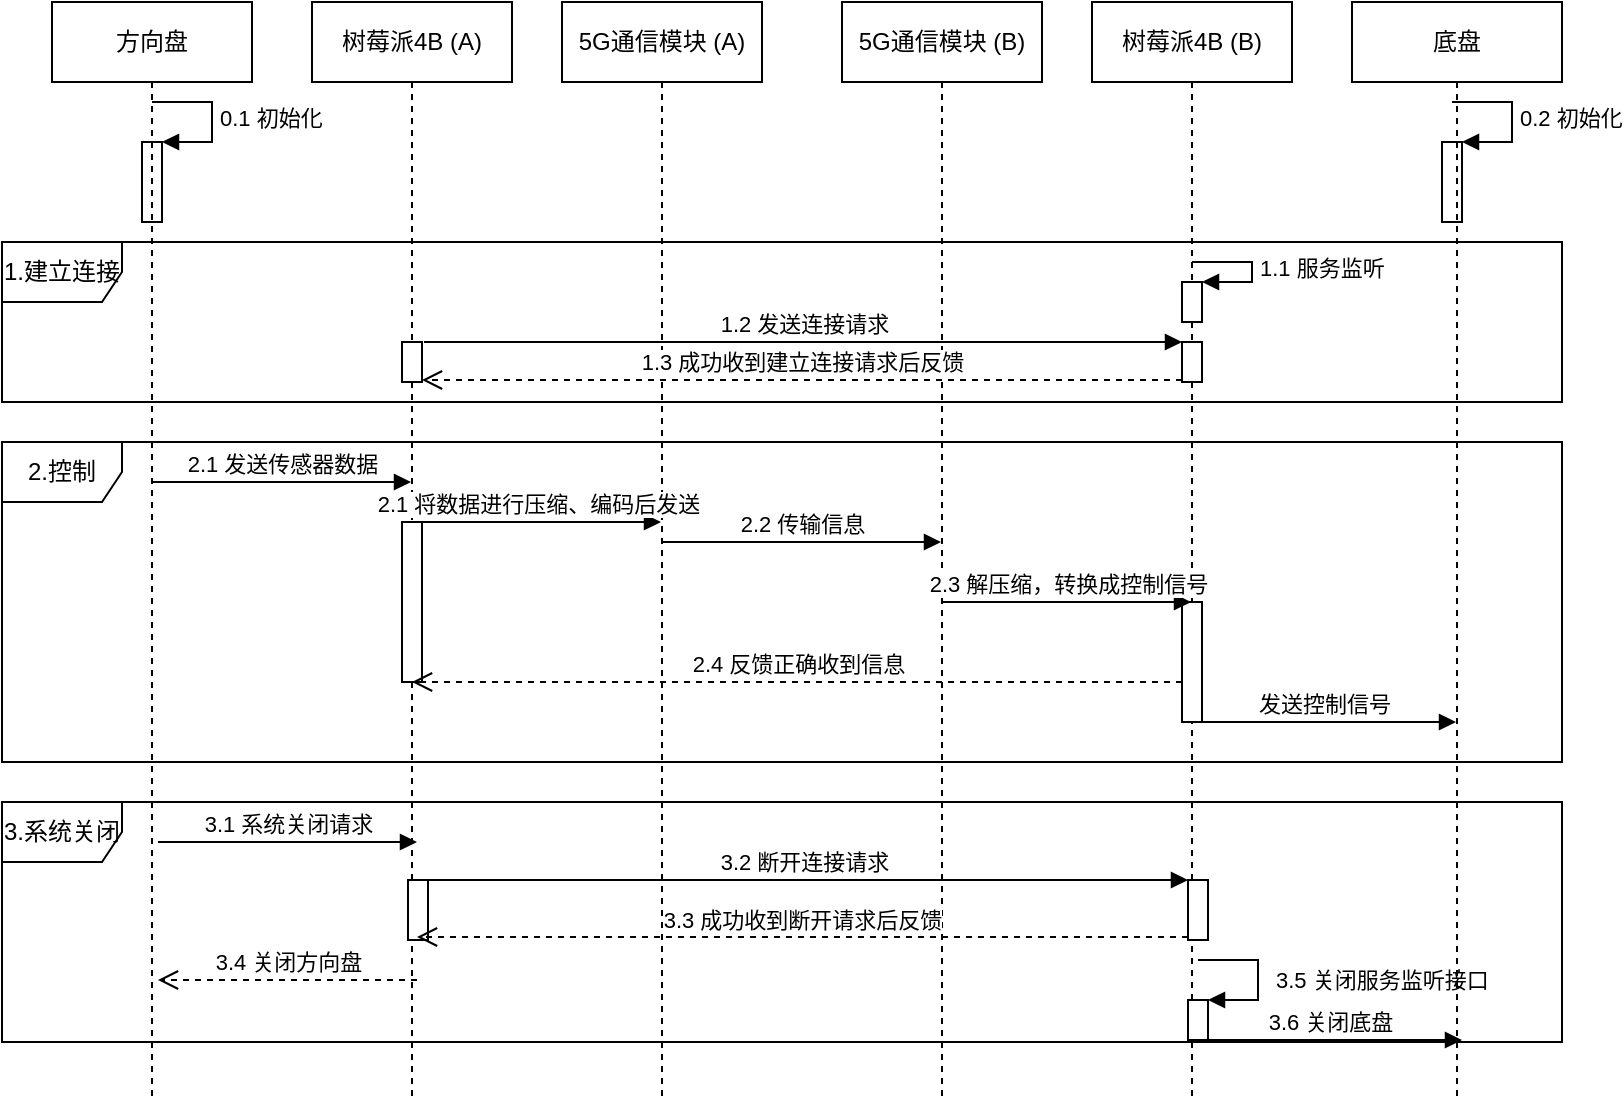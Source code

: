 <mxfile version="20.0.2" type="github">
  <diagram name="Page-1" id="13e1069c-82ec-6db2-03f1-153e76fe0fe0">
    <mxGraphModel dx="1420" dy="776" grid="1" gridSize="10" guides="1" tooltips="1" connect="1" arrows="1" fold="1" page="1" pageScale="1" pageWidth="1100" pageHeight="850" background="none" math="0" shadow="0">
      <root>
        <mxCell id="0" />
        <mxCell id="1" parent="0" />
        <mxCell id="hThwFxMV4LBkJ5msMD8z-26" value="" style="html=1;points=[];perimeter=orthogonalPerimeter;" vertex="1" parent="1">
          <mxGeometry x="210" y="150" width="10" height="40" as="geometry" />
        </mxCell>
        <mxCell id="hThwFxMV4LBkJ5msMD8z-27" value="0.1 初始化" style="edgeStyle=orthogonalEdgeStyle;html=1;align=left;spacingLeft=2;endArrow=block;rounded=0;entryX=1;entryY=0;" edge="1" target="hThwFxMV4LBkJ5msMD8z-26" parent="1">
          <mxGeometry relative="1" as="geometry">
            <mxPoint x="215" y="130" as="sourcePoint" />
            <Array as="points">
              <mxPoint x="245" y="130" />
            </Array>
          </mxGeometry>
        </mxCell>
        <mxCell id="hThwFxMV4LBkJ5msMD8z-28" value="" style="html=1;points=[];perimeter=orthogonalPerimeter;" vertex="1" parent="1">
          <mxGeometry x="860" y="150" width="10" height="40" as="geometry" />
        </mxCell>
        <mxCell id="hThwFxMV4LBkJ5msMD8z-29" value="0.2 初始化" style="edgeStyle=orthogonalEdgeStyle;html=1;align=left;spacingLeft=2;endArrow=block;rounded=0;entryX=1;entryY=0;" edge="1" parent="1" target="hThwFxMV4LBkJ5msMD8z-28">
          <mxGeometry relative="1" as="geometry">
            <mxPoint x="865" y="130" as="sourcePoint" />
            <Array as="points">
              <mxPoint x="895" y="130" />
            </Array>
          </mxGeometry>
        </mxCell>
        <mxCell id="hThwFxMV4LBkJ5msMD8z-44" value="方向盘" style="shape=umlLifeline;perimeter=lifelinePerimeter;whiteSpace=wrap;html=1;container=1;collapsible=0;recursiveResize=0;outlineConnect=0;" vertex="1" parent="1">
          <mxGeometry x="165" y="80" width="100" height="550" as="geometry" />
        </mxCell>
        <mxCell id="hThwFxMV4LBkJ5msMD8z-47" value="树莓派4B (A)" style="shape=umlLifeline;perimeter=lifelinePerimeter;whiteSpace=wrap;html=1;container=1;collapsible=0;recursiveResize=0;outlineConnect=0;" vertex="1" parent="1">
          <mxGeometry x="295" y="80" width="100" height="550" as="geometry" />
        </mxCell>
        <mxCell id="hThwFxMV4LBkJ5msMD8z-61" value="" style="html=1;points=[];perimeter=orthogonalPerimeter;" vertex="1" parent="hThwFxMV4LBkJ5msMD8z-47">
          <mxGeometry x="45" y="260" width="10" height="80" as="geometry" />
        </mxCell>
        <mxCell id="hThwFxMV4LBkJ5msMD8z-77" value="" style="html=1;points=[];perimeter=orthogonalPerimeter;" vertex="1" parent="hThwFxMV4LBkJ5msMD8z-47">
          <mxGeometry x="48" y="439" width="10" height="30" as="geometry" />
        </mxCell>
        <mxCell id="hThwFxMV4LBkJ5msMD8z-49" value="5G通信模块 (A)" style="shape=umlLifeline;perimeter=lifelinePerimeter;whiteSpace=wrap;html=1;container=1;collapsible=0;recursiveResize=0;outlineConnect=0;" vertex="1" parent="1">
          <mxGeometry x="420" y="80" width="100" height="550" as="geometry" />
        </mxCell>
        <mxCell id="hThwFxMV4LBkJ5msMD8z-51" value="5G通信模块 (B)" style="shape=umlLifeline;perimeter=lifelinePerimeter;whiteSpace=wrap;html=1;container=1;collapsible=0;recursiveResize=0;outlineConnect=0;" vertex="1" parent="1">
          <mxGeometry x="560" y="80" width="100" height="550" as="geometry" />
        </mxCell>
        <mxCell id="hThwFxMV4LBkJ5msMD8z-53" value="树莓派4B (B)" style="shape=umlLifeline;perimeter=lifelinePerimeter;whiteSpace=wrap;html=1;container=1;collapsible=0;recursiveResize=0;outlineConnect=0;" vertex="1" parent="1">
          <mxGeometry x="685" y="80" width="100" height="550" as="geometry" />
        </mxCell>
        <mxCell id="hThwFxMV4LBkJ5msMD8z-62" value="" style="html=1;points=[];perimeter=orthogonalPerimeter;" vertex="1" parent="hThwFxMV4LBkJ5msMD8z-53">
          <mxGeometry x="45" y="300" width="10" height="60" as="geometry" />
        </mxCell>
        <mxCell id="hThwFxMV4LBkJ5msMD8z-74" value="" style="html=1;points=[];perimeter=orthogonalPerimeter;" vertex="1" parent="hThwFxMV4LBkJ5msMD8z-53">
          <mxGeometry x="48" y="439" width="10" height="30" as="geometry" />
        </mxCell>
        <mxCell id="hThwFxMV4LBkJ5msMD8z-83" value="" style="html=1;points=[];perimeter=orthogonalPerimeter;" vertex="1" parent="hThwFxMV4LBkJ5msMD8z-53">
          <mxGeometry x="48" y="499" width="10" height="20" as="geometry" />
        </mxCell>
        <mxCell id="hThwFxMV4LBkJ5msMD8z-84" value="3.5 关闭服务监听接口" style="edgeStyle=orthogonalEdgeStyle;html=1;align=left;spacingLeft=2;endArrow=block;rounded=0;entryX=1;entryY=0;" edge="1" target="hThwFxMV4LBkJ5msMD8z-83" parent="hThwFxMV4LBkJ5msMD8z-53">
          <mxGeometry x="0.067" y="5" relative="1" as="geometry">
            <mxPoint x="53" y="479" as="sourcePoint" />
            <Array as="points">
              <mxPoint x="83" y="479" />
            </Array>
            <mxPoint as="offset" />
          </mxGeometry>
        </mxCell>
        <mxCell id="hThwFxMV4LBkJ5msMD8z-55" value="底盘" style="shape=umlLifeline;perimeter=lifelinePerimeter;whiteSpace=wrap;html=1;container=1;collapsible=0;recursiveResize=0;outlineConnect=0;" vertex="1" parent="1">
          <mxGeometry x="815" y="80" width="105" height="550" as="geometry" />
        </mxCell>
        <mxCell id="hThwFxMV4LBkJ5msMD8z-30" value="1.建立连接" style="shape=umlFrame;whiteSpace=wrap;html=1;" vertex="1" parent="hThwFxMV4LBkJ5msMD8z-55">
          <mxGeometry x="-675" y="120" width="780" height="80" as="geometry" />
        </mxCell>
        <mxCell id="hThwFxMV4LBkJ5msMD8z-32" value="" style="html=1;points=[];perimeter=orthogonalPerimeter;" vertex="1" parent="hThwFxMV4LBkJ5msMD8z-55">
          <mxGeometry x="-85" y="140" width="10" height="20" as="geometry" />
        </mxCell>
        <mxCell id="hThwFxMV4LBkJ5msMD8z-33" value="1.1 服务监听" style="edgeStyle=orthogonalEdgeStyle;html=1;align=left;spacingLeft=2;endArrow=block;rounded=0;entryX=1;entryY=0;" edge="1" parent="hThwFxMV4LBkJ5msMD8z-55" target="hThwFxMV4LBkJ5msMD8z-32">
          <mxGeometry relative="1" as="geometry">
            <mxPoint x="-80" y="130" as="sourcePoint" />
            <Array as="points">
              <mxPoint x="-50" y="130" />
            </Array>
          </mxGeometry>
        </mxCell>
        <mxCell id="hThwFxMV4LBkJ5msMD8z-34" value="" style="html=1;points=[];perimeter=orthogonalPerimeter;" vertex="1" parent="hThwFxMV4LBkJ5msMD8z-55">
          <mxGeometry x="-85" y="170" width="10" height="20" as="geometry" />
        </mxCell>
        <mxCell id="hThwFxMV4LBkJ5msMD8z-35" value="1.2 发送连接请求" style="html=1;verticalAlign=bottom;endArrow=block;entryX=0;entryY=0;rounded=0;exitX=1.1;exitY=0;exitDx=0;exitDy=0;exitPerimeter=0;" edge="1" target="hThwFxMV4LBkJ5msMD8z-34" parent="hThwFxMV4LBkJ5msMD8z-55" source="hThwFxMV4LBkJ5msMD8z-37">
          <mxGeometry relative="1" as="geometry">
            <mxPoint x="-155" y="170" as="sourcePoint" />
          </mxGeometry>
        </mxCell>
        <mxCell id="hThwFxMV4LBkJ5msMD8z-36" value="1.3 成功收到建立连接请求后反馈" style="html=1;verticalAlign=bottom;endArrow=open;dashed=1;endSize=8;exitX=0;exitY=0.95;rounded=0;" edge="1" source="hThwFxMV4LBkJ5msMD8z-34" parent="hThwFxMV4LBkJ5msMD8z-55" target="hThwFxMV4LBkJ5msMD8z-37">
          <mxGeometry relative="1" as="geometry">
            <mxPoint x="-155" y="246" as="targetPoint" />
          </mxGeometry>
        </mxCell>
        <mxCell id="hThwFxMV4LBkJ5msMD8z-37" value="" style="html=1;points=[];perimeter=orthogonalPerimeter;" vertex="1" parent="hThwFxMV4LBkJ5msMD8z-55">
          <mxGeometry x="-475" y="170" width="10" height="20" as="geometry" />
        </mxCell>
        <mxCell id="hThwFxMV4LBkJ5msMD8z-57" value="2.1 发送传感器数据" style="html=1;verticalAlign=bottom;endArrow=block;rounded=0;" edge="1" parent="1" source="hThwFxMV4LBkJ5msMD8z-44" target="hThwFxMV4LBkJ5msMD8z-47">
          <mxGeometry width="80" relative="1" as="geometry">
            <mxPoint x="510" y="300" as="sourcePoint" />
            <mxPoint x="590" y="300" as="targetPoint" />
            <Array as="points">
              <mxPoint x="320" y="320" />
            </Array>
          </mxGeometry>
        </mxCell>
        <mxCell id="hThwFxMV4LBkJ5msMD8z-58" value="2.1 将数据进行压缩、编码后发送" style="html=1;verticalAlign=bottom;endArrow=block;rounded=0;" edge="1" parent="1" source="hThwFxMV4LBkJ5msMD8z-47" target="hThwFxMV4LBkJ5msMD8z-49">
          <mxGeometry width="80" relative="1" as="geometry">
            <mxPoint x="510" y="300" as="sourcePoint" />
            <mxPoint x="590" y="300" as="targetPoint" />
            <Array as="points">
              <mxPoint x="400" y="340" />
            </Array>
          </mxGeometry>
        </mxCell>
        <mxCell id="hThwFxMV4LBkJ5msMD8z-59" value="2.2 传输信息" style="html=1;verticalAlign=bottom;endArrow=block;rounded=0;" edge="1" parent="1" source="hThwFxMV4LBkJ5msMD8z-49" target="hThwFxMV4LBkJ5msMD8z-51">
          <mxGeometry width="80" relative="1" as="geometry">
            <mxPoint x="354.5" y="350" as="sourcePoint" />
            <mxPoint x="479.5" y="350" as="targetPoint" />
            <Array as="points">
              <mxPoint x="500" y="350" />
            </Array>
          </mxGeometry>
        </mxCell>
        <mxCell id="hThwFxMV4LBkJ5msMD8z-60" value="2.3 解压缩，转换成控制信号" style="html=1;verticalAlign=bottom;endArrow=block;rounded=0;" edge="1" parent="1" source="hThwFxMV4LBkJ5msMD8z-51" target="hThwFxMV4LBkJ5msMD8z-53">
          <mxGeometry width="80" relative="1" as="geometry">
            <mxPoint x="610" y="360" as="sourcePoint" />
            <mxPoint x="730" y="360" as="targetPoint" />
            <Array as="points">
              <mxPoint x="620" y="380" />
              <mxPoint x="660" y="380" />
            </Array>
          </mxGeometry>
        </mxCell>
        <mxCell id="hThwFxMV4LBkJ5msMD8z-63" value="2.4 反馈正确收到信息" style="html=1;verticalAlign=bottom;endArrow=open;dashed=1;endSize=8;rounded=0;" edge="1" parent="1" target="hThwFxMV4LBkJ5msMD8z-47">
          <mxGeometry relative="1" as="geometry">
            <mxPoint x="730" y="420" as="sourcePoint" />
            <mxPoint x="510" y="300" as="targetPoint" />
            <Array as="points">
              <mxPoint x="350" y="420" />
            </Array>
          </mxGeometry>
        </mxCell>
        <mxCell id="hThwFxMV4LBkJ5msMD8z-64" value="发送控制信号" style="html=1;verticalAlign=bottom;endArrow=block;rounded=0;" edge="1" parent="1" target="hThwFxMV4LBkJ5msMD8z-55">
          <mxGeometry width="80" relative="1" as="geometry">
            <mxPoint x="735" y="440" as="sourcePoint" />
            <mxPoint x="815" y="440" as="targetPoint" />
          </mxGeometry>
        </mxCell>
        <mxCell id="hThwFxMV4LBkJ5msMD8z-65" value="2.控制" style="shape=umlFrame;whiteSpace=wrap;html=1;" vertex="1" parent="1">
          <mxGeometry x="140" y="300" width="780" height="160" as="geometry" />
        </mxCell>
        <mxCell id="hThwFxMV4LBkJ5msMD8z-75" value="3.2 断开连接请求" style="html=1;verticalAlign=bottom;endArrow=block;entryX=0;entryY=0;rounded=0;" edge="1" target="hThwFxMV4LBkJ5msMD8z-74" parent="1">
          <mxGeometry relative="1" as="geometry">
            <mxPoint x="347.5" y="519" as="sourcePoint" />
          </mxGeometry>
        </mxCell>
        <mxCell id="hThwFxMV4LBkJ5msMD8z-76" value="3.3 成功收到断开请求后反馈" style="html=1;verticalAlign=bottom;endArrow=open;dashed=1;endSize=8;exitX=0;exitY=0.95;rounded=0;" edge="1" source="hThwFxMV4LBkJ5msMD8z-74" parent="1">
          <mxGeometry relative="1" as="geometry">
            <mxPoint x="347.5" y="547.5" as="targetPoint" />
          </mxGeometry>
        </mxCell>
        <mxCell id="hThwFxMV4LBkJ5msMD8z-78" value="3.4 关闭方向盘" style="html=1;verticalAlign=bottom;endArrow=open;dashed=1;endSize=8;rounded=0;" edge="1" parent="1">
          <mxGeometry relative="1" as="geometry">
            <mxPoint x="347.5" y="569" as="sourcePoint" />
            <mxPoint x="218" y="569" as="targetPoint" />
          </mxGeometry>
        </mxCell>
        <mxCell id="hThwFxMV4LBkJ5msMD8z-79" value="3.6 关闭底盘" style="html=1;verticalAlign=bottom;endArrow=block;rounded=0;" edge="1" parent="1">
          <mxGeometry width="80" relative="1" as="geometry">
            <mxPoint x="738" y="599" as="sourcePoint" />
            <mxPoint x="870" y="599" as="targetPoint" />
          </mxGeometry>
        </mxCell>
        <mxCell id="hThwFxMV4LBkJ5msMD8z-85" value="3.1 系统关闭请求" style="html=1;verticalAlign=bottom;endArrow=block;rounded=0;" edge="1" parent="1">
          <mxGeometry width="80" relative="1" as="geometry">
            <mxPoint x="218" y="500" as="sourcePoint" />
            <mxPoint x="347.5" y="500" as="targetPoint" />
          </mxGeometry>
        </mxCell>
        <mxCell id="hThwFxMV4LBkJ5msMD8z-86" value="3.系统关闭" style="shape=umlFrame;whiteSpace=wrap;html=1;" vertex="1" parent="1">
          <mxGeometry x="140" y="480" width="780" height="120" as="geometry" />
        </mxCell>
      </root>
    </mxGraphModel>
  </diagram>
</mxfile>
